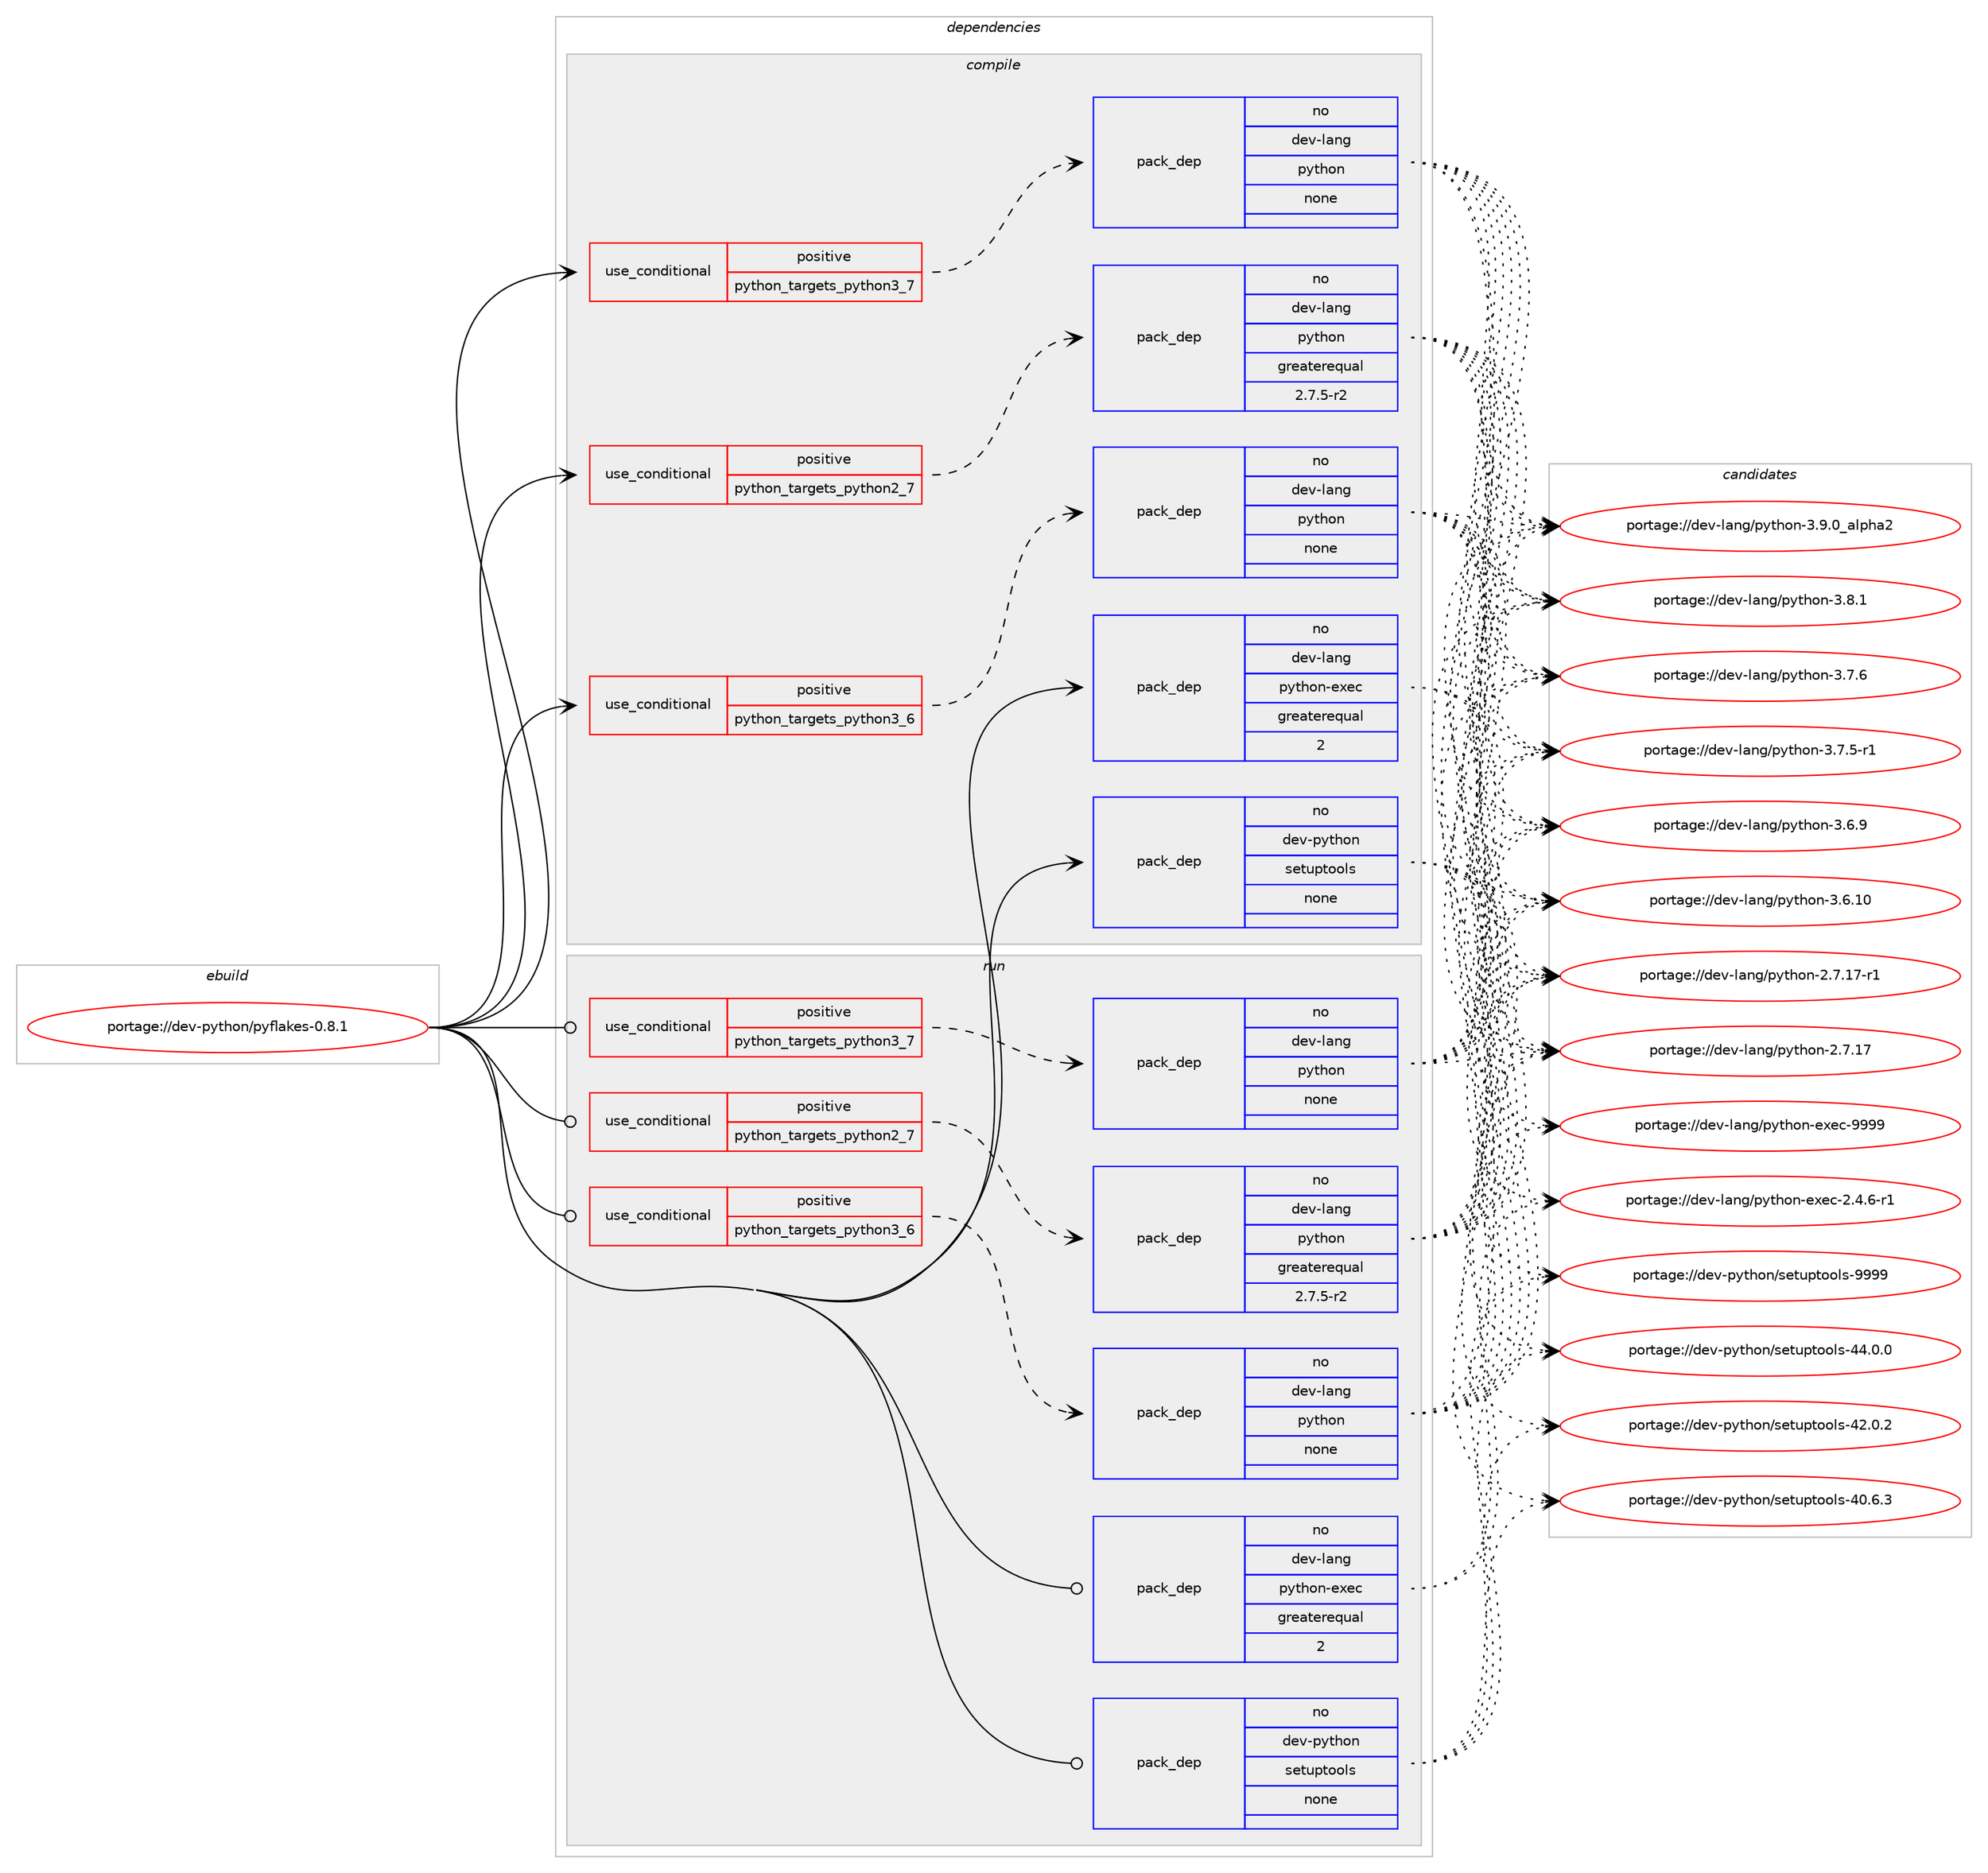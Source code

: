 digraph prolog {

# *************
# Graph options
# *************

newrank=true;
concentrate=true;
compound=true;
graph [rankdir=LR,fontname=Helvetica,fontsize=10,ranksep=1.5];#, ranksep=2.5, nodesep=0.2];
edge  [arrowhead=vee];
node  [fontname=Helvetica,fontsize=10];

# **********
# The ebuild
# **********

subgraph cluster_leftcol {
color=gray;
rank=same;
label=<<i>ebuild</i>>;
id [label="portage://dev-python/pyflakes-0.8.1", color=red, width=4, href="../dev-python/pyflakes-0.8.1.svg"];
}

# ****************
# The dependencies
# ****************

subgraph cluster_midcol {
color=gray;
label=<<i>dependencies</i>>;
subgraph cluster_compile {
fillcolor="#eeeeee";
style=filled;
label=<<i>compile</i>>;
subgraph cond109568 {
dependency438456 [label=<<TABLE BORDER="0" CELLBORDER="1" CELLSPACING="0" CELLPADDING="4"><TR><TD ROWSPAN="3" CELLPADDING="10">use_conditional</TD></TR><TR><TD>positive</TD></TR><TR><TD>python_targets_python2_7</TD></TR></TABLE>>, shape=none, color=red];
subgraph pack323950 {
dependency438457 [label=<<TABLE BORDER="0" CELLBORDER="1" CELLSPACING="0" CELLPADDING="4" WIDTH="220"><TR><TD ROWSPAN="6" CELLPADDING="30">pack_dep</TD></TR><TR><TD WIDTH="110">no</TD></TR><TR><TD>dev-lang</TD></TR><TR><TD>python</TD></TR><TR><TD>greaterequal</TD></TR><TR><TD>2.7.5-r2</TD></TR></TABLE>>, shape=none, color=blue];
}
dependency438456:e -> dependency438457:w [weight=20,style="dashed",arrowhead="vee"];
}
id:e -> dependency438456:w [weight=20,style="solid",arrowhead="vee"];
subgraph cond109569 {
dependency438458 [label=<<TABLE BORDER="0" CELLBORDER="1" CELLSPACING="0" CELLPADDING="4"><TR><TD ROWSPAN="3" CELLPADDING="10">use_conditional</TD></TR><TR><TD>positive</TD></TR><TR><TD>python_targets_python3_6</TD></TR></TABLE>>, shape=none, color=red];
subgraph pack323951 {
dependency438459 [label=<<TABLE BORDER="0" CELLBORDER="1" CELLSPACING="0" CELLPADDING="4" WIDTH="220"><TR><TD ROWSPAN="6" CELLPADDING="30">pack_dep</TD></TR><TR><TD WIDTH="110">no</TD></TR><TR><TD>dev-lang</TD></TR><TR><TD>python</TD></TR><TR><TD>none</TD></TR><TR><TD></TD></TR></TABLE>>, shape=none, color=blue];
}
dependency438458:e -> dependency438459:w [weight=20,style="dashed",arrowhead="vee"];
}
id:e -> dependency438458:w [weight=20,style="solid",arrowhead="vee"];
subgraph cond109570 {
dependency438460 [label=<<TABLE BORDER="0" CELLBORDER="1" CELLSPACING="0" CELLPADDING="4"><TR><TD ROWSPAN="3" CELLPADDING="10">use_conditional</TD></TR><TR><TD>positive</TD></TR><TR><TD>python_targets_python3_7</TD></TR></TABLE>>, shape=none, color=red];
subgraph pack323952 {
dependency438461 [label=<<TABLE BORDER="0" CELLBORDER="1" CELLSPACING="0" CELLPADDING="4" WIDTH="220"><TR><TD ROWSPAN="6" CELLPADDING="30">pack_dep</TD></TR><TR><TD WIDTH="110">no</TD></TR><TR><TD>dev-lang</TD></TR><TR><TD>python</TD></TR><TR><TD>none</TD></TR><TR><TD></TD></TR></TABLE>>, shape=none, color=blue];
}
dependency438460:e -> dependency438461:w [weight=20,style="dashed",arrowhead="vee"];
}
id:e -> dependency438460:w [weight=20,style="solid",arrowhead="vee"];
subgraph pack323953 {
dependency438462 [label=<<TABLE BORDER="0" CELLBORDER="1" CELLSPACING="0" CELLPADDING="4" WIDTH="220"><TR><TD ROWSPAN="6" CELLPADDING="30">pack_dep</TD></TR><TR><TD WIDTH="110">no</TD></TR><TR><TD>dev-lang</TD></TR><TR><TD>python-exec</TD></TR><TR><TD>greaterequal</TD></TR><TR><TD>2</TD></TR></TABLE>>, shape=none, color=blue];
}
id:e -> dependency438462:w [weight=20,style="solid",arrowhead="vee"];
subgraph pack323954 {
dependency438463 [label=<<TABLE BORDER="0" CELLBORDER="1" CELLSPACING="0" CELLPADDING="4" WIDTH="220"><TR><TD ROWSPAN="6" CELLPADDING="30">pack_dep</TD></TR><TR><TD WIDTH="110">no</TD></TR><TR><TD>dev-python</TD></TR><TR><TD>setuptools</TD></TR><TR><TD>none</TD></TR><TR><TD></TD></TR></TABLE>>, shape=none, color=blue];
}
id:e -> dependency438463:w [weight=20,style="solid",arrowhead="vee"];
}
subgraph cluster_compileandrun {
fillcolor="#eeeeee";
style=filled;
label=<<i>compile and run</i>>;
}
subgraph cluster_run {
fillcolor="#eeeeee";
style=filled;
label=<<i>run</i>>;
subgraph cond109571 {
dependency438464 [label=<<TABLE BORDER="0" CELLBORDER="1" CELLSPACING="0" CELLPADDING="4"><TR><TD ROWSPAN="3" CELLPADDING="10">use_conditional</TD></TR><TR><TD>positive</TD></TR><TR><TD>python_targets_python2_7</TD></TR></TABLE>>, shape=none, color=red];
subgraph pack323955 {
dependency438465 [label=<<TABLE BORDER="0" CELLBORDER="1" CELLSPACING="0" CELLPADDING="4" WIDTH="220"><TR><TD ROWSPAN="6" CELLPADDING="30">pack_dep</TD></TR><TR><TD WIDTH="110">no</TD></TR><TR><TD>dev-lang</TD></TR><TR><TD>python</TD></TR><TR><TD>greaterequal</TD></TR><TR><TD>2.7.5-r2</TD></TR></TABLE>>, shape=none, color=blue];
}
dependency438464:e -> dependency438465:w [weight=20,style="dashed",arrowhead="vee"];
}
id:e -> dependency438464:w [weight=20,style="solid",arrowhead="odot"];
subgraph cond109572 {
dependency438466 [label=<<TABLE BORDER="0" CELLBORDER="1" CELLSPACING="0" CELLPADDING="4"><TR><TD ROWSPAN="3" CELLPADDING="10">use_conditional</TD></TR><TR><TD>positive</TD></TR><TR><TD>python_targets_python3_6</TD></TR></TABLE>>, shape=none, color=red];
subgraph pack323956 {
dependency438467 [label=<<TABLE BORDER="0" CELLBORDER="1" CELLSPACING="0" CELLPADDING="4" WIDTH="220"><TR><TD ROWSPAN="6" CELLPADDING="30">pack_dep</TD></TR><TR><TD WIDTH="110">no</TD></TR><TR><TD>dev-lang</TD></TR><TR><TD>python</TD></TR><TR><TD>none</TD></TR><TR><TD></TD></TR></TABLE>>, shape=none, color=blue];
}
dependency438466:e -> dependency438467:w [weight=20,style="dashed",arrowhead="vee"];
}
id:e -> dependency438466:w [weight=20,style="solid",arrowhead="odot"];
subgraph cond109573 {
dependency438468 [label=<<TABLE BORDER="0" CELLBORDER="1" CELLSPACING="0" CELLPADDING="4"><TR><TD ROWSPAN="3" CELLPADDING="10">use_conditional</TD></TR><TR><TD>positive</TD></TR><TR><TD>python_targets_python3_7</TD></TR></TABLE>>, shape=none, color=red];
subgraph pack323957 {
dependency438469 [label=<<TABLE BORDER="0" CELLBORDER="1" CELLSPACING="0" CELLPADDING="4" WIDTH="220"><TR><TD ROWSPAN="6" CELLPADDING="30">pack_dep</TD></TR><TR><TD WIDTH="110">no</TD></TR><TR><TD>dev-lang</TD></TR><TR><TD>python</TD></TR><TR><TD>none</TD></TR><TR><TD></TD></TR></TABLE>>, shape=none, color=blue];
}
dependency438468:e -> dependency438469:w [weight=20,style="dashed",arrowhead="vee"];
}
id:e -> dependency438468:w [weight=20,style="solid",arrowhead="odot"];
subgraph pack323958 {
dependency438470 [label=<<TABLE BORDER="0" CELLBORDER="1" CELLSPACING="0" CELLPADDING="4" WIDTH="220"><TR><TD ROWSPAN="6" CELLPADDING="30">pack_dep</TD></TR><TR><TD WIDTH="110">no</TD></TR><TR><TD>dev-lang</TD></TR><TR><TD>python-exec</TD></TR><TR><TD>greaterequal</TD></TR><TR><TD>2</TD></TR></TABLE>>, shape=none, color=blue];
}
id:e -> dependency438470:w [weight=20,style="solid",arrowhead="odot"];
subgraph pack323959 {
dependency438471 [label=<<TABLE BORDER="0" CELLBORDER="1" CELLSPACING="0" CELLPADDING="4" WIDTH="220"><TR><TD ROWSPAN="6" CELLPADDING="30">pack_dep</TD></TR><TR><TD WIDTH="110">no</TD></TR><TR><TD>dev-python</TD></TR><TR><TD>setuptools</TD></TR><TR><TD>none</TD></TR><TR><TD></TD></TR></TABLE>>, shape=none, color=blue];
}
id:e -> dependency438471:w [weight=20,style="solid",arrowhead="odot"];
}
}

# **************
# The candidates
# **************

subgraph cluster_choices {
rank=same;
color=gray;
label=<<i>candidates</i>>;

subgraph choice323950 {
color=black;
nodesep=1;
choice10010111845108971101034711212111610411111045514657464895971081121049750 [label="portage://dev-lang/python-3.9.0_alpha2", color=red, width=4,href="../dev-lang/python-3.9.0_alpha2.svg"];
choice100101118451089711010347112121116104111110455146564649 [label="portage://dev-lang/python-3.8.1", color=red, width=4,href="../dev-lang/python-3.8.1.svg"];
choice100101118451089711010347112121116104111110455146554654 [label="portage://dev-lang/python-3.7.6", color=red, width=4,href="../dev-lang/python-3.7.6.svg"];
choice1001011184510897110103471121211161041111104551465546534511449 [label="portage://dev-lang/python-3.7.5-r1", color=red, width=4,href="../dev-lang/python-3.7.5-r1.svg"];
choice100101118451089711010347112121116104111110455146544657 [label="portage://dev-lang/python-3.6.9", color=red, width=4,href="../dev-lang/python-3.6.9.svg"];
choice10010111845108971101034711212111610411111045514654464948 [label="portage://dev-lang/python-3.6.10", color=red, width=4,href="../dev-lang/python-3.6.10.svg"];
choice100101118451089711010347112121116104111110455046554649554511449 [label="portage://dev-lang/python-2.7.17-r1", color=red, width=4,href="../dev-lang/python-2.7.17-r1.svg"];
choice10010111845108971101034711212111610411111045504655464955 [label="portage://dev-lang/python-2.7.17", color=red, width=4,href="../dev-lang/python-2.7.17.svg"];
dependency438457:e -> choice10010111845108971101034711212111610411111045514657464895971081121049750:w [style=dotted,weight="100"];
dependency438457:e -> choice100101118451089711010347112121116104111110455146564649:w [style=dotted,weight="100"];
dependency438457:e -> choice100101118451089711010347112121116104111110455146554654:w [style=dotted,weight="100"];
dependency438457:e -> choice1001011184510897110103471121211161041111104551465546534511449:w [style=dotted,weight="100"];
dependency438457:e -> choice100101118451089711010347112121116104111110455146544657:w [style=dotted,weight="100"];
dependency438457:e -> choice10010111845108971101034711212111610411111045514654464948:w [style=dotted,weight="100"];
dependency438457:e -> choice100101118451089711010347112121116104111110455046554649554511449:w [style=dotted,weight="100"];
dependency438457:e -> choice10010111845108971101034711212111610411111045504655464955:w [style=dotted,weight="100"];
}
subgraph choice323951 {
color=black;
nodesep=1;
choice10010111845108971101034711212111610411111045514657464895971081121049750 [label="portage://dev-lang/python-3.9.0_alpha2", color=red, width=4,href="../dev-lang/python-3.9.0_alpha2.svg"];
choice100101118451089711010347112121116104111110455146564649 [label="portage://dev-lang/python-3.8.1", color=red, width=4,href="../dev-lang/python-3.8.1.svg"];
choice100101118451089711010347112121116104111110455146554654 [label="portage://dev-lang/python-3.7.6", color=red, width=4,href="../dev-lang/python-3.7.6.svg"];
choice1001011184510897110103471121211161041111104551465546534511449 [label="portage://dev-lang/python-3.7.5-r1", color=red, width=4,href="../dev-lang/python-3.7.5-r1.svg"];
choice100101118451089711010347112121116104111110455146544657 [label="portage://dev-lang/python-3.6.9", color=red, width=4,href="../dev-lang/python-3.6.9.svg"];
choice10010111845108971101034711212111610411111045514654464948 [label="portage://dev-lang/python-3.6.10", color=red, width=4,href="../dev-lang/python-3.6.10.svg"];
choice100101118451089711010347112121116104111110455046554649554511449 [label="portage://dev-lang/python-2.7.17-r1", color=red, width=4,href="../dev-lang/python-2.7.17-r1.svg"];
choice10010111845108971101034711212111610411111045504655464955 [label="portage://dev-lang/python-2.7.17", color=red, width=4,href="../dev-lang/python-2.7.17.svg"];
dependency438459:e -> choice10010111845108971101034711212111610411111045514657464895971081121049750:w [style=dotted,weight="100"];
dependency438459:e -> choice100101118451089711010347112121116104111110455146564649:w [style=dotted,weight="100"];
dependency438459:e -> choice100101118451089711010347112121116104111110455146554654:w [style=dotted,weight="100"];
dependency438459:e -> choice1001011184510897110103471121211161041111104551465546534511449:w [style=dotted,weight="100"];
dependency438459:e -> choice100101118451089711010347112121116104111110455146544657:w [style=dotted,weight="100"];
dependency438459:e -> choice10010111845108971101034711212111610411111045514654464948:w [style=dotted,weight="100"];
dependency438459:e -> choice100101118451089711010347112121116104111110455046554649554511449:w [style=dotted,weight="100"];
dependency438459:e -> choice10010111845108971101034711212111610411111045504655464955:w [style=dotted,weight="100"];
}
subgraph choice323952 {
color=black;
nodesep=1;
choice10010111845108971101034711212111610411111045514657464895971081121049750 [label="portage://dev-lang/python-3.9.0_alpha2", color=red, width=4,href="../dev-lang/python-3.9.0_alpha2.svg"];
choice100101118451089711010347112121116104111110455146564649 [label="portage://dev-lang/python-3.8.1", color=red, width=4,href="../dev-lang/python-3.8.1.svg"];
choice100101118451089711010347112121116104111110455146554654 [label="portage://dev-lang/python-3.7.6", color=red, width=4,href="../dev-lang/python-3.7.6.svg"];
choice1001011184510897110103471121211161041111104551465546534511449 [label="portage://dev-lang/python-3.7.5-r1", color=red, width=4,href="../dev-lang/python-3.7.5-r1.svg"];
choice100101118451089711010347112121116104111110455146544657 [label="portage://dev-lang/python-3.6.9", color=red, width=4,href="../dev-lang/python-3.6.9.svg"];
choice10010111845108971101034711212111610411111045514654464948 [label="portage://dev-lang/python-3.6.10", color=red, width=4,href="../dev-lang/python-3.6.10.svg"];
choice100101118451089711010347112121116104111110455046554649554511449 [label="portage://dev-lang/python-2.7.17-r1", color=red, width=4,href="../dev-lang/python-2.7.17-r1.svg"];
choice10010111845108971101034711212111610411111045504655464955 [label="portage://dev-lang/python-2.7.17", color=red, width=4,href="../dev-lang/python-2.7.17.svg"];
dependency438461:e -> choice10010111845108971101034711212111610411111045514657464895971081121049750:w [style=dotted,weight="100"];
dependency438461:e -> choice100101118451089711010347112121116104111110455146564649:w [style=dotted,weight="100"];
dependency438461:e -> choice100101118451089711010347112121116104111110455146554654:w [style=dotted,weight="100"];
dependency438461:e -> choice1001011184510897110103471121211161041111104551465546534511449:w [style=dotted,weight="100"];
dependency438461:e -> choice100101118451089711010347112121116104111110455146544657:w [style=dotted,weight="100"];
dependency438461:e -> choice10010111845108971101034711212111610411111045514654464948:w [style=dotted,weight="100"];
dependency438461:e -> choice100101118451089711010347112121116104111110455046554649554511449:w [style=dotted,weight="100"];
dependency438461:e -> choice10010111845108971101034711212111610411111045504655464955:w [style=dotted,weight="100"];
}
subgraph choice323953 {
color=black;
nodesep=1;
choice10010111845108971101034711212111610411111045101120101994557575757 [label="portage://dev-lang/python-exec-9999", color=red, width=4,href="../dev-lang/python-exec-9999.svg"];
choice10010111845108971101034711212111610411111045101120101994550465246544511449 [label="portage://dev-lang/python-exec-2.4.6-r1", color=red, width=4,href="../dev-lang/python-exec-2.4.6-r1.svg"];
dependency438462:e -> choice10010111845108971101034711212111610411111045101120101994557575757:w [style=dotted,weight="100"];
dependency438462:e -> choice10010111845108971101034711212111610411111045101120101994550465246544511449:w [style=dotted,weight="100"];
}
subgraph choice323954 {
color=black;
nodesep=1;
choice10010111845112121116104111110471151011161171121161111111081154557575757 [label="portage://dev-python/setuptools-9999", color=red, width=4,href="../dev-python/setuptools-9999.svg"];
choice100101118451121211161041111104711510111611711211611111110811545525246484648 [label="portage://dev-python/setuptools-44.0.0", color=red, width=4,href="../dev-python/setuptools-44.0.0.svg"];
choice100101118451121211161041111104711510111611711211611111110811545525046484650 [label="portage://dev-python/setuptools-42.0.2", color=red, width=4,href="../dev-python/setuptools-42.0.2.svg"];
choice100101118451121211161041111104711510111611711211611111110811545524846544651 [label="portage://dev-python/setuptools-40.6.3", color=red, width=4,href="../dev-python/setuptools-40.6.3.svg"];
dependency438463:e -> choice10010111845112121116104111110471151011161171121161111111081154557575757:w [style=dotted,weight="100"];
dependency438463:e -> choice100101118451121211161041111104711510111611711211611111110811545525246484648:w [style=dotted,weight="100"];
dependency438463:e -> choice100101118451121211161041111104711510111611711211611111110811545525046484650:w [style=dotted,weight="100"];
dependency438463:e -> choice100101118451121211161041111104711510111611711211611111110811545524846544651:w [style=dotted,weight="100"];
}
subgraph choice323955 {
color=black;
nodesep=1;
choice10010111845108971101034711212111610411111045514657464895971081121049750 [label="portage://dev-lang/python-3.9.0_alpha2", color=red, width=4,href="../dev-lang/python-3.9.0_alpha2.svg"];
choice100101118451089711010347112121116104111110455146564649 [label="portage://dev-lang/python-3.8.1", color=red, width=4,href="../dev-lang/python-3.8.1.svg"];
choice100101118451089711010347112121116104111110455146554654 [label="portage://dev-lang/python-3.7.6", color=red, width=4,href="../dev-lang/python-3.7.6.svg"];
choice1001011184510897110103471121211161041111104551465546534511449 [label="portage://dev-lang/python-3.7.5-r1", color=red, width=4,href="../dev-lang/python-3.7.5-r1.svg"];
choice100101118451089711010347112121116104111110455146544657 [label="portage://dev-lang/python-3.6.9", color=red, width=4,href="../dev-lang/python-3.6.9.svg"];
choice10010111845108971101034711212111610411111045514654464948 [label="portage://dev-lang/python-3.6.10", color=red, width=4,href="../dev-lang/python-3.6.10.svg"];
choice100101118451089711010347112121116104111110455046554649554511449 [label="portage://dev-lang/python-2.7.17-r1", color=red, width=4,href="../dev-lang/python-2.7.17-r1.svg"];
choice10010111845108971101034711212111610411111045504655464955 [label="portage://dev-lang/python-2.7.17", color=red, width=4,href="../dev-lang/python-2.7.17.svg"];
dependency438465:e -> choice10010111845108971101034711212111610411111045514657464895971081121049750:w [style=dotted,weight="100"];
dependency438465:e -> choice100101118451089711010347112121116104111110455146564649:w [style=dotted,weight="100"];
dependency438465:e -> choice100101118451089711010347112121116104111110455146554654:w [style=dotted,weight="100"];
dependency438465:e -> choice1001011184510897110103471121211161041111104551465546534511449:w [style=dotted,weight="100"];
dependency438465:e -> choice100101118451089711010347112121116104111110455146544657:w [style=dotted,weight="100"];
dependency438465:e -> choice10010111845108971101034711212111610411111045514654464948:w [style=dotted,weight="100"];
dependency438465:e -> choice100101118451089711010347112121116104111110455046554649554511449:w [style=dotted,weight="100"];
dependency438465:e -> choice10010111845108971101034711212111610411111045504655464955:w [style=dotted,weight="100"];
}
subgraph choice323956 {
color=black;
nodesep=1;
choice10010111845108971101034711212111610411111045514657464895971081121049750 [label="portage://dev-lang/python-3.9.0_alpha2", color=red, width=4,href="../dev-lang/python-3.9.0_alpha2.svg"];
choice100101118451089711010347112121116104111110455146564649 [label="portage://dev-lang/python-3.8.1", color=red, width=4,href="../dev-lang/python-3.8.1.svg"];
choice100101118451089711010347112121116104111110455146554654 [label="portage://dev-lang/python-3.7.6", color=red, width=4,href="../dev-lang/python-3.7.6.svg"];
choice1001011184510897110103471121211161041111104551465546534511449 [label="portage://dev-lang/python-3.7.5-r1", color=red, width=4,href="../dev-lang/python-3.7.5-r1.svg"];
choice100101118451089711010347112121116104111110455146544657 [label="portage://dev-lang/python-3.6.9", color=red, width=4,href="../dev-lang/python-3.6.9.svg"];
choice10010111845108971101034711212111610411111045514654464948 [label="portage://dev-lang/python-3.6.10", color=red, width=4,href="../dev-lang/python-3.6.10.svg"];
choice100101118451089711010347112121116104111110455046554649554511449 [label="portage://dev-lang/python-2.7.17-r1", color=red, width=4,href="../dev-lang/python-2.7.17-r1.svg"];
choice10010111845108971101034711212111610411111045504655464955 [label="portage://dev-lang/python-2.7.17", color=red, width=4,href="../dev-lang/python-2.7.17.svg"];
dependency438467:e -> choice10010111845108971101034711212111610411111045514657464895971081121049750:w [style=dotted,weight="100"];
dependency438467:e -> choice100101118451089711010347112121116104111110455146564649:w [style=dotted,weight="100"];
dependency438467:e -> choice100101118451089711010347112121116104111110455146554654:w [style=dotted,weight="100"];
dependency438467:e -> choice1001011184510897110103471121211161041111104551465546534511449:w [style=dotted,weight="100"];
dependency438467:e -> choice100101118451089711010347112121116104111110455146544657:w [style=dotted,weight="100"];
dependency438467:e -> choice10010111845108971101034711212111610411111045514654464948:w [style=dotted,weight="100"];
dependency438467:e -> choice100101118451089711010347112121116104111110455046554649554511449:w [style=dotted,weight="100"];
dependency438467:e -> choice10010111845108971101034711212111610411111045504655464955:w [style=dotted,weight="100"];
}
subgraph choice323957 {
color=black;
nodesep=1;
choice10010111845108971101034711212111610411111045514657464895971081121049750 [label="portage://dev-lang/python-3.9.0_alpha2", color=red, width=4,href="../dev-lang/python-3.9.0_alpha2.svg"];
choice100101118451089711010347112121116104111110455146564649 [label="portage://dev-lang/python-3.8.1", color=red, width=4,href="../dev-lang/python-3.8.1.svg"];
choice100101118451089711010347112121116104111110455146554654 [label="portage://dev-lang/python-3.7.6", color=red, width=4,href="../dev-lang/python-3.7.6.svg"];
choice1001011184510897110103471121211161041111104551465546534511449 [label="portage://dev-lang/python-3.7.5-r1", color=red, width=4,href="../dev-lang/python-3.7.5-r1.svg"];
choice100101118451089711010347112121116104111110455146544657 [label="portage://dev-lang/python-3.6.9", color=red, width=4,href="../dev-lang/python-3.6.9.svg"];
choice10010111845108971101034711212111610411111045514654464948 [label="portage://dev-lang/python-3.6.10", color=red, width=4,href="../dev-lang/python-3.6.10.svg"];
choice100101118451089711010347112121116104111110455046554649554511449 [label="portage://dev-lang/python-2.7.17-r1", color=red, width=4,href="../dev-lang/python-2.7.17-r1.svg"];
choice10010111845108971101034711212111610411111045504655464955 [label="portage://dev-lang/python-2.7.17", color=red, width=4,href="../dev-lang/python-2.7.17.svg"];
dependency438469:e -> choice10010111845108971101034711212111610411111045514657464895971081121049750:w [style=dotted,weight="100"];
dependency438469:e -> choice100101118451089711010347112121116104111110455146564649:w [style=dotted,weight="100"];
dependency438469:e -> choice100101118451089711010347112121116104111110455146554654:w [style=dotted,weight="100"];
dependency438469:e -> choice1001011184510897110103471121211161041111104551465546534511449:w [style=dotted,weight="100"];
dependency438469:e -> choice100101118451089711010347112121116104111110455146544657:w [style=dotted,weight="100"];
dependency438469:e -> choice10010111845108971101034711212111610411111045514654464948:w [style=dotted,weight="100"];
dependency438469:e -> choice100101118451089711010347112121116104111110455046554649554511449:w [style=dotted,weight="100"];
dependency438469:e -> choice10010111845108971101034711212111610411111045504655464955:w [style=dotted,weight="100"];
}
subgraph choice323958 {
color=black;
nodesep=1;
choice10010111845108971101034711212111610411111045101120101994557575757 [label="portage://dev-lang/python-exec-9999", color=red, width=4,href="../dev-lang/python-exec-9999.svg"];
choice10010111845108971101034711212111610411111045101120101994550465246544511449 [label="portage://dev-lang/python-exec-2.4.6-r1", color=red, width=4,href="../dev-lang/python-exec-2.4.6-r1.svg"];
dependency438470:e -> choice10010111845108971101034711212111610411111045101120101994557575757:w [style=dotted,weight="100"];
dependency438470:e -> choice10010111845108971101034711212111610411111045101120101994550465246544511449:w [style=dotted,weight="100"];
}
subgraph choice323959 {
color=black;
nodesep=1;
choice10010111845112121116104111110471151011161171121161111111081154557575757 [label="portage://dev-python/setuptools-9999", color=red, width=4,href="../dev-python/setuptools-9999.svg"];
choice100101118451121211161041111104711510111611711211611111110811545525246484648 [label="portage://dev-python/setuptools-44.0.0", color=red, width=4,href="../dev-python/setuptools-44.0.0.svg"];
choice100101118451121211161041111104711510111611711211611111110811545525046484650 [label="portage://dev-python/setuptools-42.0.2", color=red, width=4,href="../dev-python/setuptools-42.0.2.svg"];
choice100101118451121211161041111104711510111611711211611111110811545524846544651 [label="portage://dev-python/setuptools-40.6.3", color=red, width=4,href="../dev-python/setuptools-40.6.3.svg"];
dependency438471:e -> choice10010111845112121116104111110471151011161171121161111111081154557575757:w [style=dotted,weight="100"];
dependency438471:e -> choice100101118451121211161041111104711510111611711211611111110811545525246484648:w [style=dotted,weight="100"];
dependency438471:e -> choice100101118451121211161041111104711510111611711211611111110811545525046484650:w [style=dotted,weight="100"];
dependency438471:e -> choice100101118451121211161041111104711510111611711211611111110811545524846544651:w [style=dotted,weight="100"];
}
}

}
